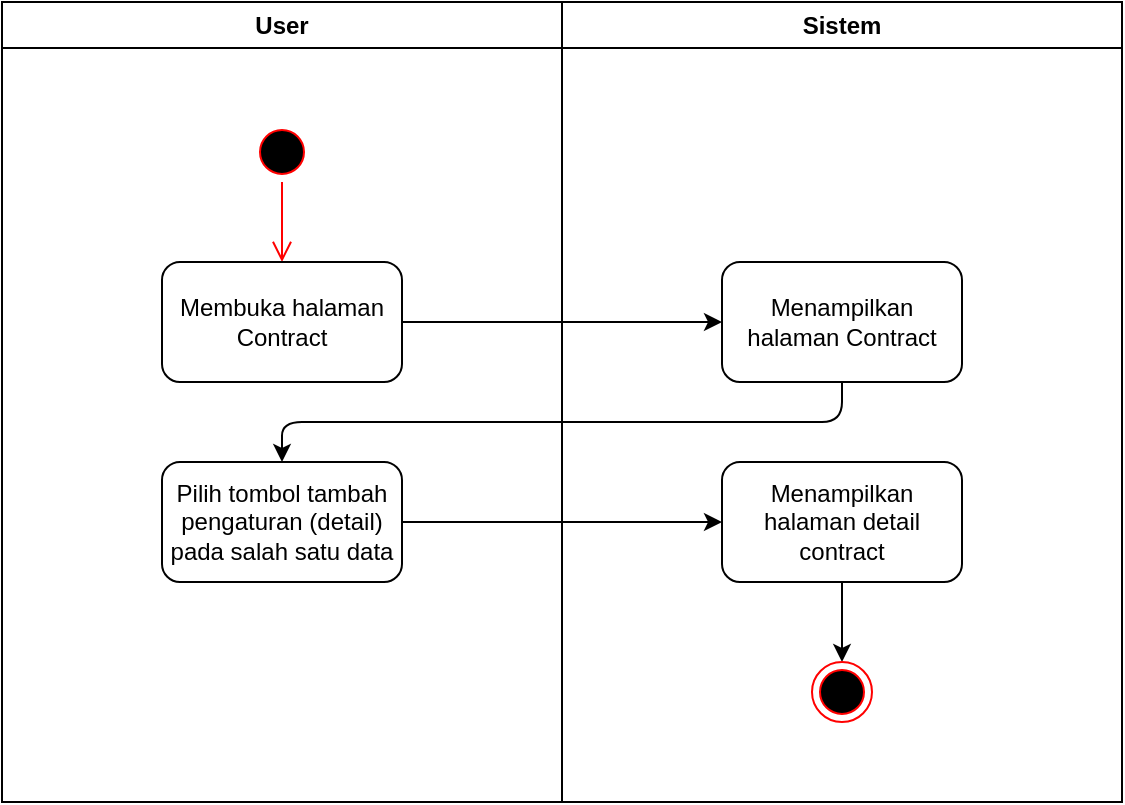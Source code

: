 <mxfile>
    <diagram id="pvb7wy8rUkvDg56gq82c" name="Page-1">
        <mxGraphModel dx="1040" dy="555" grid="1" gridSize="10" guides="1" tooltips="1" connect="1" arrows="1" fold="1" page="1" pageScale="1" pageWidth="850" pageHeight="1100" math="0" shadow="0">
            <root>
                <mxCell id="0"/>
                <mxCell id="1" parent="0"/>
                <mxCell id="2" value="User" style="swimlane;whiteSpace=wrap;html=1;" vertex="1" parent="1">
                    <mxGeometry x="80" y="120" width="280" height="400" as="geometry"/>
                </mxCell>
                <mxCell id="3" value="" style="ellipse;html=1;shape=startState;fillColor=#000000;strokeColor=#ff0000;" vertex="1" parent="2">
                    <mxGeometry x="125" y="60" width="30" height="30" as="geometry"/>
                </mxCell>
                <mxCell id="4" value="" style="edgeStyle=orthogonalEdgeStyle;html=1;verticalAlign=bottom;endArrow=open;endSize=8;strokeColor=#ff0000;" edge="1" parent="2" source="3">
                    <mxGeometry relative="1" as="geometry">
                        <mxPoint x="140" y="130" as="targetPoint"/>
                    </mxGeometry>
                </mxCell>
                <mxCell id="5" value="Membuka halaman Contract" style="rounded=1;whiteSpace=wrap;html=1;" vertex="1" parent="2">
                    <mxGeometry x="80" y="130" width="120" height="60" as="geometry"/>
                </mxCell>
                <mxCell id="6" value="Pilih tombol tambah pengaturan (detail) pada salah satu data" style="rounded=1;whiteSpace=wrap;html=1;" vertex="1" parent="2">
                    <mxGeometry x="80" y="230" width="120" height="60" as="geometry"/>
                </mxCell>
                <mxCell id="8" value="Sistem" style="swimlane;whiteSpace=wrap;html=1;" vertex="1" parent="1">
                    <mxGeometry x="360" y="120" width="280" height="400" as="geometry"/>
                </mxCell>
                <mxCell id="9" value="Menampilkan halaman Contract" style="rounded=1;whiteSpace=wrap;html=1;" vertex="1" parent="8">
                    <mxGeometry x="80" y="130" width="120" height="60" as="geometry"/>
                </mxCell>
                <mxCell id="10" value="Menampilkan halaman detail contract" style="rounded=1;whiteSpace=wrap;html=1;" vertex="1" parent="8">
                    <mxGeometry x="80" y="230" width="120" height="60" as="geometry"/>
                </mxCell>
                <mxCell id="14" value="" style="edgeStyle=none;html=1;exitX=0.5;exitY=1;exitDx=0;exitDy=0;entryX=0.5;entryY=0;entryDx=0;entryDy=0;" edge="1" parent="8" source="10" target="17">
                    <mxGeometry relative="1" as="geometry">
                        <mxPoint x="139.74" y="300" as="sourcePoint"/>
                        <mxPoint x="140" y="330" as="targetPoint"/>
                    </mxGeometry>
                </mxCell>
                <mxCell id="17" value="" style="ellipse;html=1;shape=endState;fillColor=#000000;strokeColor=#ff0000;" vertex="1" parent="8">
                    <mxGeometry x="125" y="330" width="30" height="30" as="geometry"/>
                </mxCell>
                <mxCell id="18" value="" style="edgeStyle=none;html=1;" edge="1" parent="1" source="5" target="9">
                    <mxGeometry relative="1" as="geometry"/>
                </mxCell>
                <mxCell id="19" value="" style="edgeStyle=none;html=1;exitX=0.5;exitY=1;exitDx=0;exitDy=0;entryX=0.5;entryY=0;entryDx=0;entryDy=0;" edge="1" parent="1" source="9" target="6">
                    <mxGeometry relative="1" as="geometry">
                        <Array as="points">
                            <mxPoint x="500" y="330"/>
                            <mxPoint x="220" y="330"/>
                        </Array>
                    </mxGeometry>
                </mxCell>
                <mxCell id="20" value="" style="edgeStyle=none;html=1;" edge="1" parent="1" source="6" target="10">
                    <mxGeometry relative="1" as="geometry"/>
                </mxCell>
            </root>
        </mxGraphModel>
    </diagram>
</mxfile>